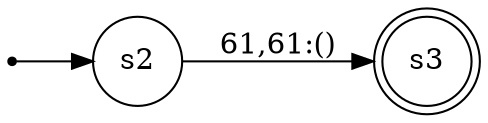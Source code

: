 
      digraph G {
        rankdir=LR;
        init [shape=point];
        node [shape = doublecircle];
        s3
        node [shape = circle];
        init -> s2;
        s2 -> s3 [label = "61,61:()"]}